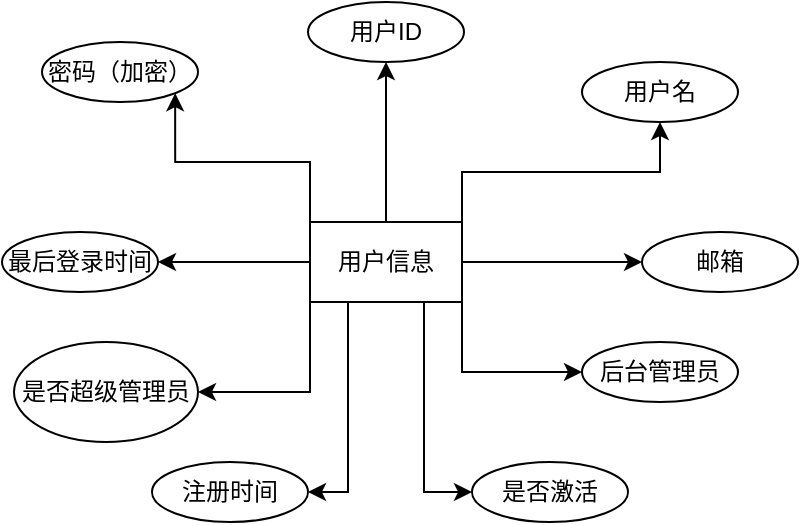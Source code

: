 <mxfile version="26.2.12">
  <diagram name="第 1 页" id="7Ecn0fYSg-wrHsKwRh-P">
    <mxGraphModel dx="743" dy="494" grid="1" gridSize="10" guides="1" tooltips="1" connect="1" arrows="1" fold="1" page="1" pageScale="1" pageWidth="827" pageHeight="1169" math="0" shadow="0">
      <root>
        <mxCell id="0" />
        <mxCell id="1" parent="0" />
        <mxCell id="2s9XO_QyMvWbHIVdLMjh-2" style="edgeStyle=orthogonalEdgeStyle;rounded=0;orthogonalLoop=1;jettySize=auto;html=1;exitX=0.5;exitY=0;exitDx=0;exitDy=0;" edge="1" parent="1" source="2s9XO_QyMvWbHIVdLMjh-1" target="2s9XO_QyMvWbHIVdLMjh-3">
          <mxGeometry relative="1" as="geometry">
            <mxPoint x="332" y="420" as="targetPoint" />
          </mxGeometry>
        </mxCell>
        <mxCell id="2s9XO_QyMvWbHIVdLMjh-16" style="edgeStyle=orthogonalEdgeStyle;rounded=0;orthogonalLoop=1;jettySize=auto;html=1;exitX=1;exitY=0;exitDx=0;exitDy=0;" edge="1" parent="1" source="2s9XO_QyMvWbHIVdLMjh-1" target="2s9XO_QyMvWbHIVdLMjh-14">
          <mxGeometry relative="1" as="geometry" />
        </mxCell>
        <mxCell id="2s9XO_QyMvWbHIVdLMjh-17" style="edgeStyle=orthogonalEdgeStyle;rounded=0;orthogonalLoop=1;jettySize=auto;html=1;exitX=1;exitY=0.5;exitDx=0;exitDy=0;" edge="1" parent="1" source="2s9XO_QyMvWbHIVdLMjh-1" target="2s9XO_QyMvWbHIVdLMjh-9">
          <mxGeometry relative="1" as="geometry" />
        </mxCell>
        <mxCell id="2s9XO_QyMvWbHIVdLMjh-18" style="edgeStyle=orthogonalEdgeStyle;rounded=0;orthogonalLoop=1;jettySize=auto;html=1;exitX=0;exitY=0.5;exitDx=0;exitDy=0;" edge="1" parent="1" source="2s9XO_QyMvWbHIVdLMjh-1" target="2s9XO_QyMvWbHIVdLMjh-6">
          <mxGeometry relative="1" as="geometry" />
        </mxCell>
        <mxCell id="2s9XO_QyMvWbHIVdLMjh-19" style="edgeStyle=orthogonalEdgeStyle;rounded=0;orthogonalLoop=1;jettySize=auto;html=1;exitX=0;exitY=0;exitDx=0;exitDy=0;entryX=1;entryY=1;entryDx=0;entryDy=0;" edge="1" parent="1" source="2s9XO_QyMvWbHIVdLMjh-1" target="2s9XO_QyMvWbHIVdLMjh-5">
          <mxGeometry relative="1" as="geometry" />
        </mxCell>
        <mxCell id="2s9XO_QyMvWbHIVdLMjh-21" style="edgeStyle=orthogonalEdgeStyle;rounded=0;orthogonalLoop=1;jettySize=auto;html=1;exitX=1;exitY=1;exitDx=0;exitDy=0;entryX=0;entryY=0.5;entryDx=0;entryDy=0;" edge="1" parent="1" source="2s9XO_QyMvWbHIVdLMjh-1" target="2s9XO_QyMvWbHIVdLMjh-10">
          <mxGeometry relative="1" as="geometry" />
        </mxCell>
        <mxCell id="2s9XO_QyMvWbHIVdLMjh-22" style="edgeStyle=orthogonalEdgeStyle;rounded=0;orthogonalLoop=1;jettySize=auto;html=1;exitX=0;exitY=1;exitDx=0;exitDy=0;entryX=1;entryY=0.5;entryDx=0;entryDy=0;" edge="1" parent="1" source="2s9XO_QyMvWbHIVdLMjh-1" target="2s9XO_QyMvWbHIVdLMjh-7">
          <mxGeometry relative="1" as="geometry" />
        </mxCell>
        <mxCell id="2s9XO_QyMvWbHIVdLMjh-23" style="edgeStyle=orthogonalEdgeStyle;rounded=0;orthogonalLoop=1;jettySize=auto;html=1;exitX=0.25;exitY=1;exitDx=0;exitDy=0;entryX=1;entryY=0.5;entryDx=0;entryDy=0;" edge="1" parent="1" source="2s9XO_QyMvWbHIVdLMjh-1" target="2s9XO_QyMvWbHIVdLMjh-12">
          <mxGeometry relative="1" as="geometry" />
        </mxCell>
        <mxCell id="2s9XO_QyMvWbHIVdLMjh-24" style="edgeStyle=orthogonalEdgeStyle;rounded=0;orthogonalLoop=1;jettySize=auto;html=1;exitX=0.75;exitY=1;exitDx=0;exitDy=0;entryX=0;entryY=0.5;entryDx=0;entryDy=0;" edge="1" parent="1" source="2s9XO_QyMvWbHIVdLMjh-1" target="2s9XO_QyMvWbHIVdLMjh-13">
          <mxGeometry relative="1" as="geometry" />
        </mxCell>
        <mxCell id="2s9XO_QyMvWbHIVdLMjh-1" value="用户信息" style="rounded=0;whiteSpace=wrap;html=1;" vertex="1" parent="1">
          <mxGeometry x="294" y="480" width="76" height="40" as="geometry" />
        </mxCell>
        <mxCell id="2s9XO_QyMvWbHIVdLMjh-3" value="用户ID" style="ellipse;whiteSpace=wrap;html=1;" vertex="1" parent="1">
          <mxGeometry x="293" y="370" width="78" height="30" as="geometry" />
        </mxCell>
        <mxCell id="2s9XO_QyMvWbHIVdLMjh-5" value="密码（加密）" style="ellipse;whiteSpace=wrap;html=1;" vertex="1" parent="1">
          <mxGeometry x="160" y="390" width="78" height="30" as="geometry" />
        </mxCell>
        <mxCell id="2s9XO_QyMvWbHIVdLMjh-6" value="最后登录时间" style="ellipse;whiteSpace=wrap;html=1;" vertex="1" parent="1">
          <mxGeometry x="140" y="485" width="78" height="30" as="geometry" />
        </mxCell>
        <mxCell id="2s9XO_QyMvWbHIVdLMjh-7" value="是否超级管理员" style="ellipse;whiteSpace=wrap;html=1;" vertex="1" parent="1">
          <mxGeometry x="146" y="540" width="92" height="50" as="geometry" />
        </mxCell>
        <mxCell id="2s9XO_QyMvWbHIVdLMjh-9" value="邮箱" style="ellipse;whiteSpace=wrap;html=1;" vertex="1" parent="1">
          <mxGeometry x="460" y="485" width="78" height="30" as="geometry" />
        </mxCell>
        <mxCell id="2s9XO_QyMvWbHIVdLMjh-10" value="后台管理员" style="ellipse;whiteSpace=wrap;html=1;" vertex="1" parent="1">
          <mxGeometry x="430" y="540" width="78" height="30" as="geometry" />
        </mxCell>
        <mxCell id="2s9XO_QyMvWbHIVdLMjh-12" value="注册时间" style="ellipse;whiteSpace=wrap;html=1;" vertex="1" parent="1">
          <mxGeometry x="215" y="600" width="78" height="30" as="geometry" />
        </mxCell>
        <mxCell id="2s9XO_QyMvWbHIVdLMjh-13" value="是否激活" style="ellipse;whiteSpace=wrap;html=1;" vertex="1" parent="1">
          <mxGeometry x="375" y="600" width="78" height="30" as="geometry" />
        </mxCell>
        <mxCell id="2s9XO_QyMvWbHIVdLMjh-14" value="用户名" style="ellipse;whiteSpace=wrap;html=1;" vertex="1" parent="1">
          <mxGeometry x="430" y="400" width="78" height="30" as="geometry" />
        </mxCell>
      </root>
    </mxGraphModel>
  </diagram>
</mxfile>
